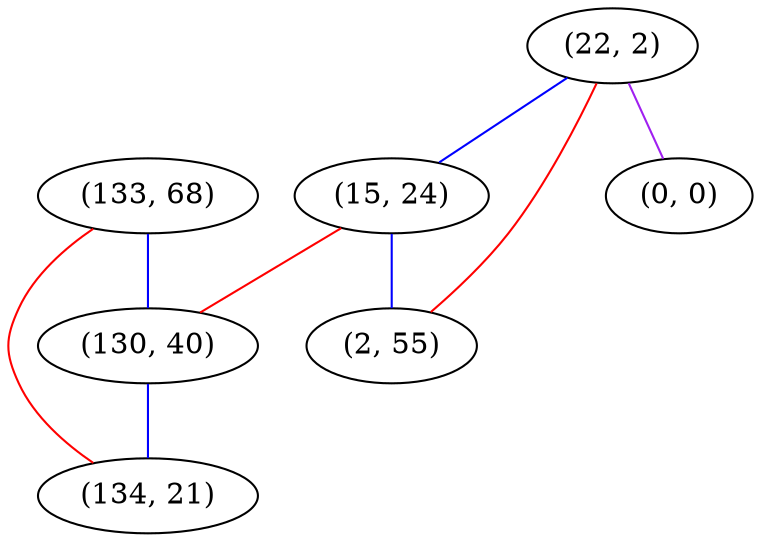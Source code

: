 graph "" {
"(133, 68)";
"(22, 2)";
"(15, 24)";
"(130, 40)";
"(134, 21)";
"(2, 55)";
"(0, 0)";
"(133, 68)" -- "(130, 40)"  [color=blue, key=0, weight=3];
"(133, 68)" -- "(134, 21)"  [color=red, key=0, weight=1];
"(22, 2)" -- "(2, 55)"  [color=red, key=0, weight=1];
"(22, 2)" -- "(0, 0)"  [color=purple, key=0, weight=4];
"(22, 2)" -- "(15, 24)"  [color=blue, key=0, weight=3];
"(15, 24)" -- "(2, 55)"  [color=blue, key=0, weight=3];
"(15, 24)" -- "(130, 40)"  [color=red, key=0, weight=1];
"(130, 40)" -- "(134, 21)"  [color=blue, key=0, weight=3];
}
